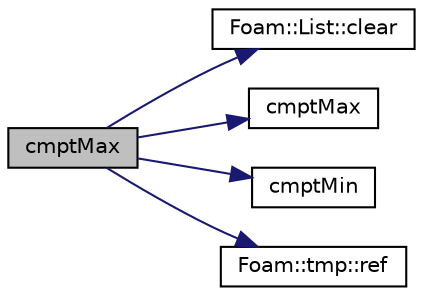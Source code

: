 digraph "cmptMax"
{
  bgcolor="transparent";
  edge [fontname="Helvetica",fontsize="10",labelfontname="Helvetica",labelfontsize="10"];
  node [fontname="Helvetica",fontsize="10",shape=record];
  rankdir="LR";
  Node73773 [label="cmptMax",height=0.2,width=0.4,color="black", fillcolor="grey75", style="filled", fontcolor="black"];
  Node73773 -> Node73774 [color="midnightblue",fontsize="10",style="solid",fontname="Helvetica"];
  Node73774 [label="Foam::List::clear",height=0.2,width=0.4,color="black",URL="$a26833.html#ac8bb3912a3ce86b15842e79d0b421204",tooltip="Clear the list, i.e. set size to zero. "];
  Node73773 -> Node73775 [color="midnightblue",fontsize="10",style="solid",fontname="Helvetica"];
  Node73775 [label="cmptMax",height=0.2,width=0.4,color="black",URL="$a21851.html#ab0e593317f8c0ebd299809089f27b307"];
  Node73773 -> Node73776 [color="midnightblue",fontsize="10",style="solid",fontname="Helvetica"];
  Node73776 [label="cmptMin",height=0.2,width=0.4,color="black",URL="$a21851.html#a4b2a4d10cca98cdf1b0f9667b5d8d556"];
  Node73773 -> Node73777 [color="midnightblue",fontsize="10",style="solid",fontname="Helvetica"];
  Node73777 [label="Foam::tmp::ref",height=0.2,width=0.4,color="black",URL="$a27077.html#aeaf81e641282874cef07f5b808efc83b",tooltip="Return non-const reference or generate a fatal error. "];
}
